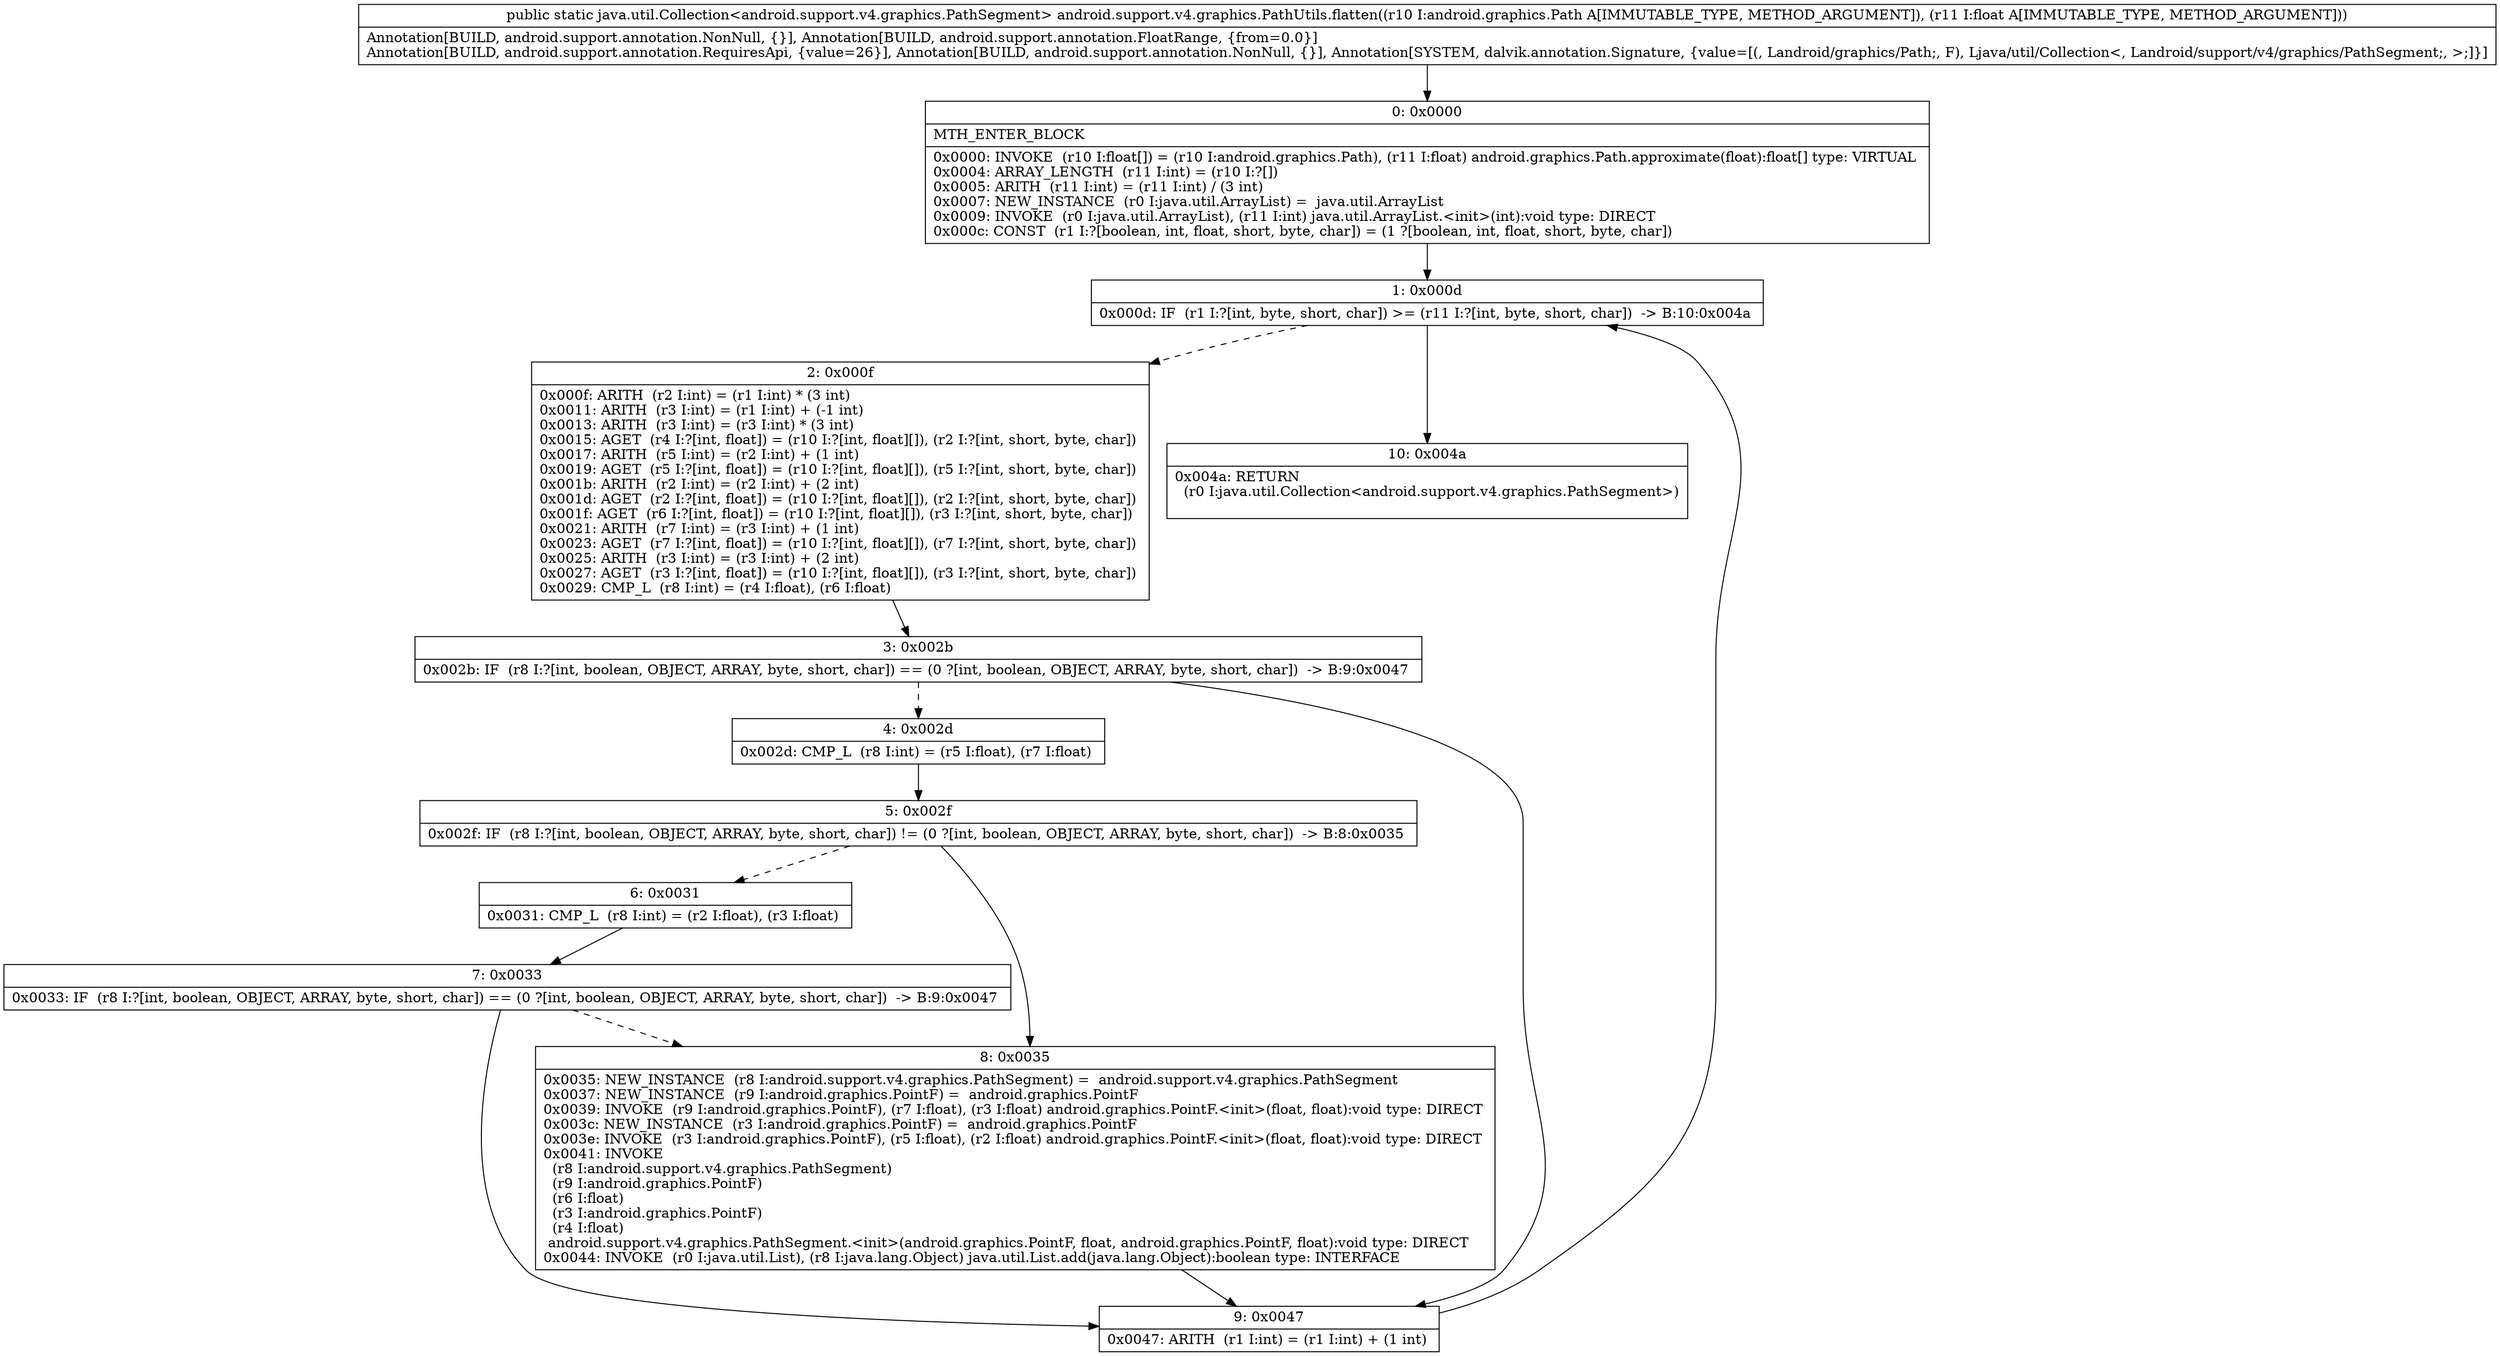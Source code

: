 digraph "CFG forandroid.support.v4.graphics.PathUtils.flatten(Landroid\/graphics\/Path;F)Ljava\/util\/Collection;" {
Node_0 [shape=record,label="{0\:\ 0x0000|MTH_ENTER_BLOCK\l|0x0000: INVOKE  (r10 I:float[]) = (r10 I:android.graphics.Path), (r11 I:float) android.graphics.Path.approximate(float):float[] type: VIRTUAL \l0x0004: ARRAY_LENGTH  (r11 I:int) = (r10 I:?[]) \l0x0005: ARITH  (r11 I:int) = (r11 I:int) \/ (3 int) \l0x0007: NEW_INSTANCE  (r0 I:java.util.ArrayList) =  java.util.ArrayList \l0x0009: INVOKE  (r0 I:java.util.ArrayList), (r11 I:int) java.util.ArrayList.\<init\>(int):void type: DIRECT \l0x000c: CONST  (r1 I:?[boolean, int, float, short, byte, char]) = (1 ?[boolean, int, float, short, byte, char]) \l}"];
Node_1 [shape=record,label="{1\:\ 0x000d|0x000d: IF  (r1 I:?[int, byte, short, char]) \>= (r11 I:?[int, byte, short, char])  \-\> B:10:0x004a \l}"];
Node_2 [shape=record,label="{2\:\ 0x000f|0x000f: ARITH  (r2 I:int) = (r1 I:int) * (3 int) \l0x0011: ARITH  (r3 I:int) = (r1 I:int) + (\-1 int) \l0x0013: ARITH  (r3 I:int) = (r3 I:int) * (3 int) \l0x0015: AGET  (r4 I:?[int, float]) = (r10 I:?[int, float][]), (r2 I:?[int, short, byte, char]) \l0x0017: ARITH  (r5 I:int) = (r2 I:int) + (1 int) \l0x0019: AGET  (r5 I:?[int, float]) = (r10 I:?[int, float][]), (r5 I:?[int, short, byte, char]) \l0x001b: ARITH  (r2 I:int) = (r2 I:int) + (2 int) \l0x001d: AGET  (r2 I:?[int, float]) = (r10 I:?[int, float][]), (r2 I:?[int, short, byte, char]) \l0x001f: AGET  (r6 I:?[int, float]) = (r10 I:?[int, float][]), (r3 I:?[int, short, byte, char]) \l0x0021: ARITH  (r7 I:int) = (r3 I:int) + (1 int) \l0x0023: AGET  (r7 I:?[int, float]) = (r10 I:?[int, float][]), (r7 I:?[int, short, byte, char]) \l0x0025: ARITH  (r3 I:int) = (r3 I:int) + (2 int) \l0x0027: AGET  (r3 I:?[int, float]) = (r10 I:?[int, float][]), (r3 I:?[int, short, byte, char]) \l0x0029: CMP_L  (r8 I:int) = (r4 I:float), (r6 I:float) \l}"];
Node_3 [shape=record,label="{3\:\ 0x002b|0x002b: IF  (r8 I:?[int, boolean, OBJECT, ARRAY, byte, short, char]) == (0 ?[int, boolean, OBJECT, ARRAY, byte, short, char])  \-\> B:9:0x0047 \l}"];
Node_4 [shape=record,label="{4\:\ 0x002d|0x002d: CMP_L  (r8 I:int) = (r5 I:float), (r7 I:float) \l}"];
Node_5 [shape=record,label="{5\:\ 0x002f|0x002f: IF  (r8 I:?[int, boolean, OBJECT, ARRAY, byte, short, char]) != (0 ?[int, boolean, OBJECT, ARRAY, byte, short, char])  \-\> B:8:0x0035 \l}"];
Node_6 [shape=record,label="{6\:\ 0x0031|0x0031: CMP_L  (r8 I:int) = (r2 I:float), (r3 I:float) \l}"];
Node_7 [shape=record,label="{7\:\ 0x0033|0x0033: IF  (r8 I:?[int, boolean, OBJECT, ARRAY, byte, short, char]) == (0 ?[int, boolean, OBJECT, ARRAY, byte, short, char])  \-\> B:9:0x0047 \l}"];
Node_8 [shape=record,label="{8\:\ 0x0035|0x0035: NEW_INSTANCE  (r8 I:android.support.v4.graphics.PathSegment) =  android.support.v4.graphics.PathSegment \l0x0037: NEW_INSTANCE  (r9 I:android.graphics.PointF) =  android.graphics.PointF \l0x0039: INVOKE  (r9 I:android.graphics.PointF), (r7 I:float), (r3 I:float) android.graphics.PointF.\<init\>(float, float):void type: DIRECT \l0x003c: NEW_INSTANCE  (r3 I:android.graphics.PointF) =  android.graphics.PointF \l0x003e: INVOKE  (r3 I:android.graphics.PointF), (r5 I:float), (r2 I:float) android.graphics.PointF.\<init\>(float, float):void type: DIRECT \l0x0041: INVOKE  \l  (r8 I:android.support.v4.graphics.PathSegment)\l  (r9 I:android.graphics.PointF)\l  (r6 I:float)\l  (r3 I:android.graphics.PointF)\l  (r4 I:float)\l android.support.v4.graphics.PathSegment.\<init\>(android.graphics.PointF, float, android.graphics.PointF, float):void type: DIRECT \l0x0044: INVOKE  (r0 I:java.util.List), (r8 I:java.lang.Object) java.util.List.add(java.lang.Object):boolean type: INTERFACE \l}"];
Node_9 [shape=record,label="{9\:\ 0x0047|0x0047: ARITH  (r1 I:int) = (r1 I:int) + (1 int) \l}"];
Node_10 [shape=record,label="{10\:\ 0x004a|0x004a: RETURN  \l  (r0 I:java.util.Collection\<android.support.v4.graphics.PathSegment\>)\l \l}"];
MethodNode[shape=record,label="{public static java.util.Collection\<android.support.v4.graphics.PathSegment\> android.support.v4.graphics.PathUtils.flatten((r10 I:android.graphics.Path A[IMMUTABLE_TYPE, METHOD_ARGUMENT]), (r11 I:float A[IMMUTABLE_TYPE, METHOD_ARGUMENT]))  | Annotation[BUILD, android.support.annotation.NonNull, \{\}], Annotation[BUILD, android.support.annotation.FloatRange, \{from=0.0\}]\lAnnotation[BUILD, android.support.annotation.RequiresApi, \{value=26\}], Annotation[BUILD, android.support.annotation.NonNull, \{\}], Annotation[SYSTEM, dalvik.annotation.Signature, \{value=[(, Landroid\/graphics\/Path;, F), Ljava\/util\/Collection\<, Landroid\/support\/v4\/graphics\/PathSegment;, \>;]\}]\l}"];
MethodNode -> Node_0;
Node_0 -> Node_1;
Node_1 -> Node_2[style=dashed];
Node_1 -> Node_10;
Node_2 -> Node_3;
Node_3 -> Node_4[style=dashed];
Node_3 -> Node_9;
Node_4 -> Node_5;
Node_5 -> Node_6[style=dashed];
Node_5 -> Node_8;
Node_6 -> Node_7;
Node_7 -> Node_8[style=dashed];
Node_7 -> Node_9;
Node_8 -> Node_9;
Node_9 -> Node_1;
}

